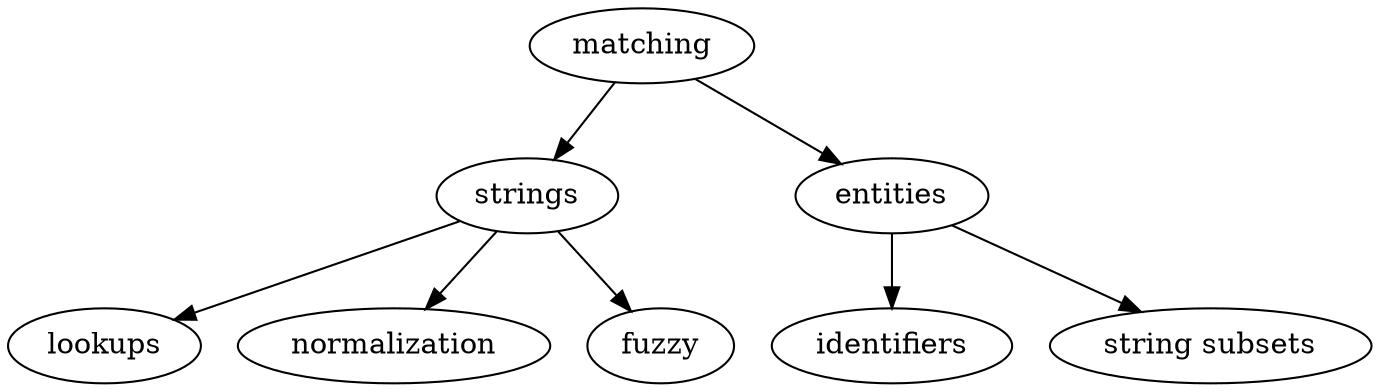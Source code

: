 digraph f {
    "matching" -> "strings";
    "matching" -> "entities";

    "strings" -> "lookups";
    "strings" -> "normalization";
    "strings" -> "fuzzy";

    "entities" -> "identifiers";
    "entities" -> "string subsets";
}
